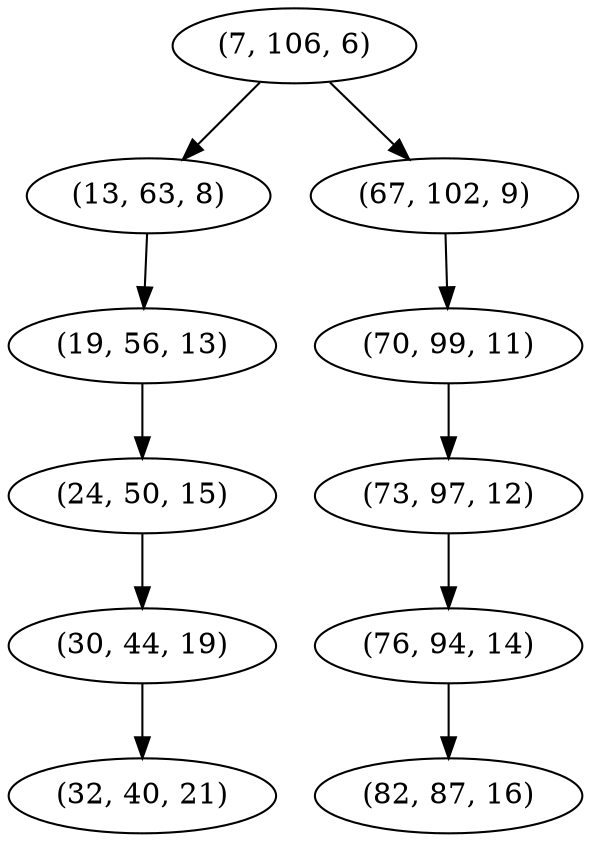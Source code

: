 digraph tree {
    "(7, 106, 6)";
    "(13, 63, 8)";
    "(19, 56, 13)";
    "(24, 50, 15)";
    "(30, 44, 19)";
    "(32, 40, 21)";
    "(67, 102, 9)";
    "(70, 99, 11)";
    "(73, 97, 12)";
    "(76, 94, 14)";
    "(82, 87, 16)";
    "(7, 106, 6)" -> "(13, 63, 8)";
    "(7, 106, 6)" -> "(67, 102, 9)";
    "(13, 63, 8)" -> "(19, 56, 13)";
    "(19, 56, 13)" -> "(24, 50, 15)";
    "(24, 50, 15)" -> "(30, 44, 19)";
    "(30, 44, 19)" -> "(32, 40, 21)";
    "(67, 102, 9)" -> "(70, 99, 11)";
    "(70, 99, 11)" -> "(73, 97, 12)";
    "(73, 97, 12)" -> "(76, 94, 14)";
    "(76, 94, 14)" -> "(82, 87, 16)";
}
